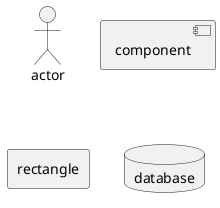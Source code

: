{
  "sha1": "d5gj7wa4mw3fs4v6na0qoym7iye4x1o",
  "insertion": {
    "when": "2024-06-01T09:03:02.524Z",
    "user": "plantuml@gmail.com"
  }
}
@startuml
skinparam componentShadowing false
skinparam rectangleShadowing false
skinparam actorShadowing false
skinparam databaseShadowing false
actor actor
component component
rectangle rectangle
database database
@enduml
